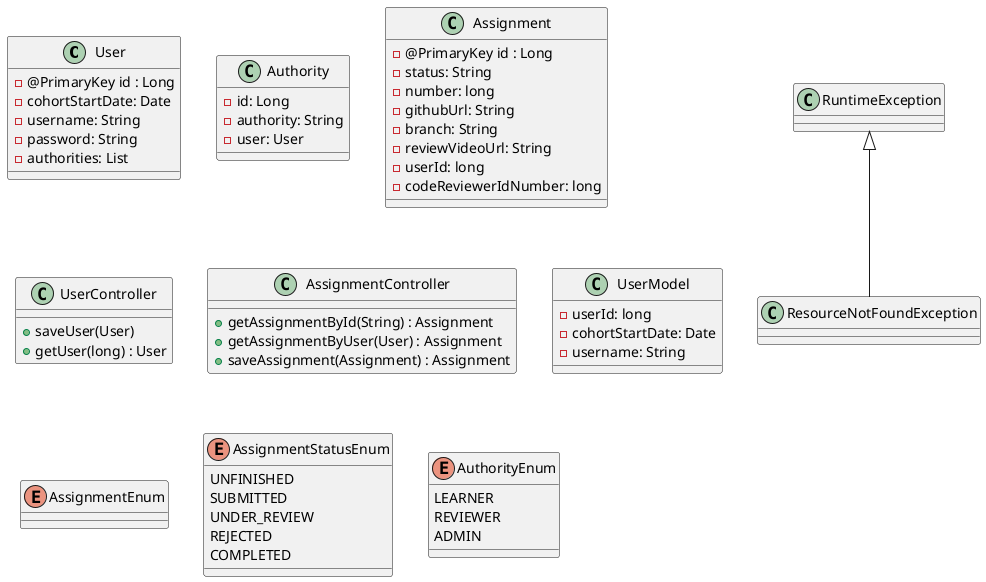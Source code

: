 @startuml

class User {
-@PrimaryKey id : Long
-cohortStartDate: Date
-username: String
-password: String
-authorities: List
}

class Authority {
-id: Long
-authority: String
-user: User
}

class Assignment {
-@PrimaryKey id : Long
-status: String
-number: long
-githubUrl: String
-branch: String
-reviewVideoUrl: String
-userId: long
-codeReviewerIdNumber: long
}

class UserController{
+saveUser(User)
+getUser(long) : User
}


class AssignmentController {
+getAssignmentById(String) : Assignment
+getAssignmentByUser(User) : Assignment
+saveAssignment(Assignment) : Assignment
}

class UserModel {
-userId: long
-cohortStartDate: Date
-username: String
}

enum AssignmentEnum {

}

enum AssignmentStatusEnum {
UNFINISHED
SUBMITTED
UNDER_REVIEW
REJECTED
COMPLETED
}

enum AuthorityEnum {
LEARNER
REVIEWER
ADMIN
}

class ResourceNotFoundException extends RuntimeException{
}


@enduml